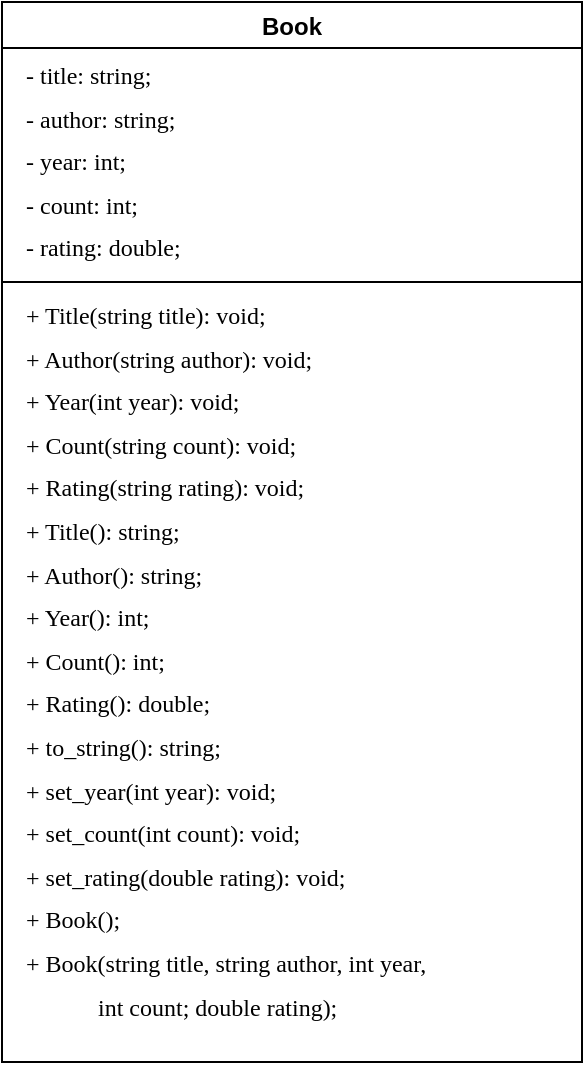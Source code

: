 <mxfile version="15.7.3" type="device"><diagram id="HQ6XLeINpJIa9_A_JCbV" name="Page-1"><mxGraphModel dx="597" dy="603" grid="1" gridSize="10" guides="1" tooltips="1" connect="1" arrows="1" fold="1" page="1" pageScale="1" pageWidth="827" pageHeight="1169" math="0" shadow="0"><root><mxCell id="0"/><mxCell id="1" parent="0"/><mxCell id="lLmk7tWIFjVrBTCgfq0y-1" value="Book" style="swimlane;" vertex="1" parent="1"><mxGeometry x="40" y="40" width="290" height="530" as="geometry"/></mxCell><mxCell id="lLmk7tWIFjVrBTCgfq0y-2" value="&lt;font style=&quot;font-size: 12px ; line-height: 1.8&quot;&gt;&lt;font style=&quot;font-size: 12px&quot;&gt;- title: string;&lt;/font&gt;&lt;br&gt;- author: string;&lt;br&gt;- year: int;&lt;br&gt;- count: int;&lt;br&gt;- rating: double;&lt;br&gt;&lt;/font&gt;" style="text;html=1;strokeColor=none;fillColor=none;align=left;verticalAlign=top;whiteSpace=wrap;rounded=0;fontFamily=Verdana;" vertex="1" parent="lLmk7tWIFjVrBTCgfq0y-1"><mxGeometry x="10" y="20" width="270" height="110" as="geometry"/></mxCell><mxCell id="lLmk7tWIFjVrBTCgfq0y-3" value="" style="endArrow=none;html=1;rounded=0;fontFamily=Verdana;fontSize=12;" edge="1" parent="lLmk7tWIFjVrBTCgfq0y-1"><mxGeometry width="50" height="50" relative="1" as="geometry"><mxPoint y="140" as="sourcePoint"/><mxPoint x="290" y="140" as="targetPoint"/></mxGeometry></mxCell><mxCell id="lLmk7tWIFjVrBTCgfq0y-4" value="&lt;font style=&quot;font-size: 12px ; line-height: 1.8&quot;&gt;+ Title(string title): void;&lt;br&gt;+ Author(string author): void;&lt;br&gt;+ Year(int year): void;&lt;br&gt;+ Count(string count): void;&lt;br&gt;+ Rating(string rating): void;&lt;br&gt;+ Title(): string;&lt;br&gt;+ Author(): string;&lt;br&gt;+ Year(): int;&lt;br&gt;+ Count(): int;&lt;br&gt;+ Rating(): double;&lt;br&gt;+ to_string(): string;&lt;br&gt;+ set_year(int year): void;&lt;br&gt;+ set_count(int count): void;&lt;br&gt;+ set_rating(double rating): void;&lt;br&gt;+ Book();&lt;br&gt;+ Book(string title, string author, int year,&lt;br&gt;&amp;nbsp; &amp;nbsp; &amp;nbsp; &amp;nbsp; &amp;nbsp; &amp;nbsp; int count; double rating);&lt;br&gt;&lt;/font&gt;" style="text;html=1;strokeColor=none;fillColor=none;align=left;verticalAlign=top;whiteSpace=wrap;rounded=0;fontFamily=Verdana;" vertex="1" parent="lLmk7tWIFjVrBTCgfq0y-1"><mxGeometry x="10" y="140" width="270" height="380" as="geometry"/></mxCell></root></mxGraphModel></diagram></mxfile>